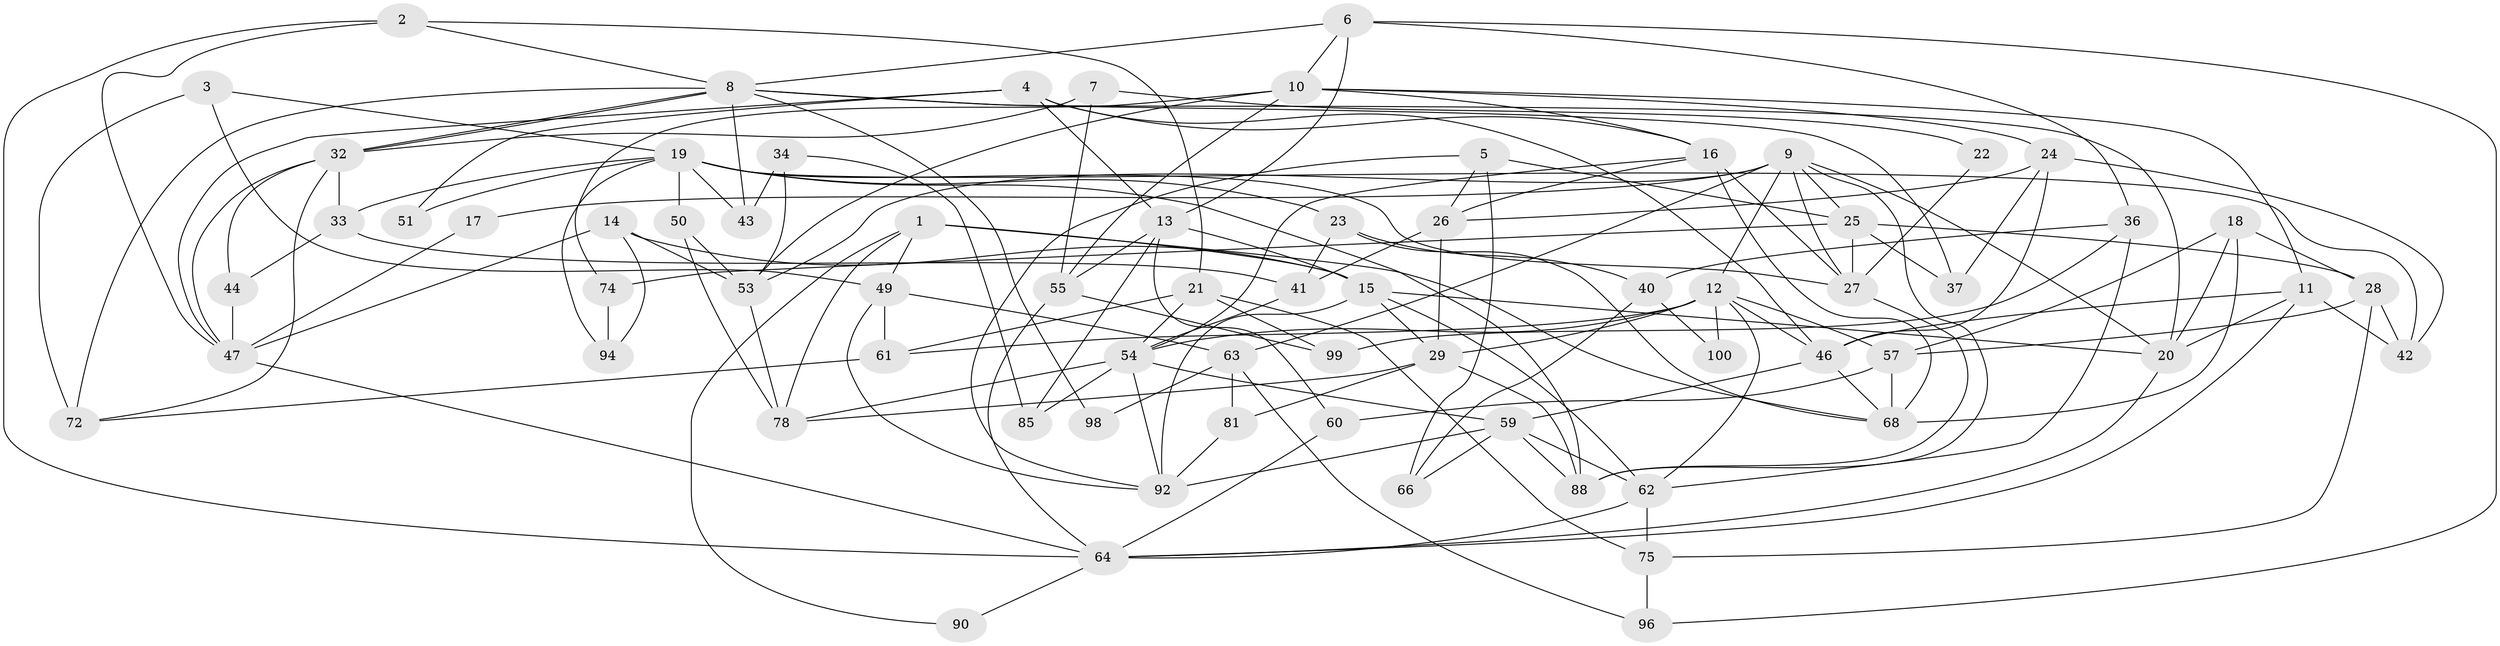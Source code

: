 // Generated by graph-tools (version 1.1) at 2025/52/02/27/25 19:52:05]
// undirected, 70 vertices, 165 edges
graph export_dot {
graph [start="1"]
  node [color=gray90,style=filled];
  1;
  2;
  3 [super="+52"];
  4;
  5;
  6 [super="+38"];
  7;
  8 [super="+91"];
  9 [super="+58"];
  10 [super="+87"];
  11 [super="+35"];
  12 [super="+45"];
  13 [super="+30"];
  14 [super="+82"];
  15;
  16;
  17;
  18 [super="+97"];
  19 [super="+65"];
  20 [super="+86"];
  21;
  22;
  23 [super="+71"];
  24;
  25;
  26 [super="+56"];
  27 [super="+48"];
  28 [super="+31"];
  29 [super="+39"];
  32 [super="+89"];
  33 [super="+84"];
  34;
  36;
  37;
  40;
  41 [super="+69"];
  42;
  43;
  44;
  46;
  47 [super="+67"];
  49;
  50;
  51;
  53 [super="+76"];
  54 [super="+77"];
  55 [super="+80"];
  57 [super="+70"];
  59 [super="+79"];
  60;
  61;
  62;
  63 [super="+83"];
  64 [super="+93"];
  66;
  68 [super="+95"];
  72 [super="+73"];
  74;
  75;
  78;
  81;
  85;
  88;
  90;
  92;
  94;
  96;
  98;
  99;
  100;
  1 -- 15;
  1 -- 78;
  1 -- 49;
  1 -- 90;
  1 -- 68;
  2 -- 47;
  2 -- 21;
  2 -- 8;
  2 -- 64;
  3 -- 72 [weight=2];
  3 -- 49;
  3 -- 19;
  4 -- 13;
  4 -- 16;
  4 -- 46;
  4 -- 51;
  4 -- 47;
  5 -- 25;
  5 -- 66;
  5 -- 92;
  5 -- 26;
  6 -- 36;
  6 -- 96;
  6 -- 10;
  6 -- 13;
  6 -- 8;
  7 -- 55;
  7 -- 22;
  7 -- 32;
  8 -- 37;
  8 -- 32;
  8 -- 32;
  8 -- 98;
  8 -- 43;
  8 -- 20;
  8 -- 72;
  9 -- 53;
  9 -- 17;
  9 -- 25;
  9 -- 88;
  9 -- 27;
  9 -- 12;
  9 -- 20;
  9 -- 63;
  10 -- 24;
  10 -- 16;
  10 -- 74;
  10 -- 53;
  10 -- 55;
  10 -- 11;
  11 -- 42;
  11 -- 20;
  11 -- 64;
  11 -- 46;
  12 -- 61;
  12 -- 29;
  12 -- 46;
  12 -- 100;
  12 -- 62;
  12 -- 57;
  12 -- 54;
  13 -- 60;
  13 -- 85;
  13 -- 55;
  13 -- 15;
  14 -- 53;
  14 -- 94;
  14 -- 47;
  14 -- 15;
  15 -- 92;
  15 -- 62;
  15 -- 20;
  15 -- 29;
  16 -- 68;
  16 -- 27;
  16 -- 54;
  16 -- 26;
  17 -- 47;
  18 -- 20;
  18 -- 57;
  18 -- 28;
  18 -- 68;
  19 -- 88;
  19 -- 33;
  19 -- 50;
  19 -- 94;
  19 -- 51;
  19 -- 27;
  19 -- 42;
  19 -- 43;
  19 -- 23;
  20 -- 64;
  21 -- 75;
  21 -- 54;
  21 -- 61;
  21 -- 99;
  22 -- 27;
  23 -- 68;
  23 -- 40;
  23 -- 41;
  24 -- 46;
  24 -- 26;
  24 -- 37;
  24 -- 42;
  25 -- 37;
  25 -- 74;
  25 -- 27;
  25 -- 28;
  26 -- 41;
  26 -- 29;
  27 -- 88;
  28 -- 42;
  28 -- 75;
  28 -- 57;
  29 -- 88;
  29 -- 81;
  29 -- 78;
  32 -- 72;
  32 -- 44;
  32 -- 47;
  32 -- 33;
  33 -- 41;
  33 -- 44;
  34 -- 85;
  34 -- 43;
  34 -- 53;
  36 -- 99;
  36 -- 62;
  36 -- 40;
  40 -- 66;
  40 -- 100;
  41 -- 54;
  44 -- 47;
  46 -- 68;
  46 -- 59;
  47 -- 64;
  49 -- 61;
  49 -- 63;
  49 -- 92;
  50 -- 78;
  50 -- 53;
  53 -- 78;
  54 -- 85;
  54 -- 92;
  54 -- 78;
  54 -- 59;
  55 -- 99;
  55 -- 64;
  57 -- 68 [weight=2];
  57 -- 60;
  59 -- 92;
  59 -- 62;
  59 -- 66;
  59 -- 88;
  60 -- 64;
  61 -- 72;
  62 -- 75;
  62 -- 64;
  63 -- 81;
  63 -- 98;
  63 -- 96;
  64 -- 90;
  74 -- 94;
  75 -- 96;
  81 -- 92;
}
